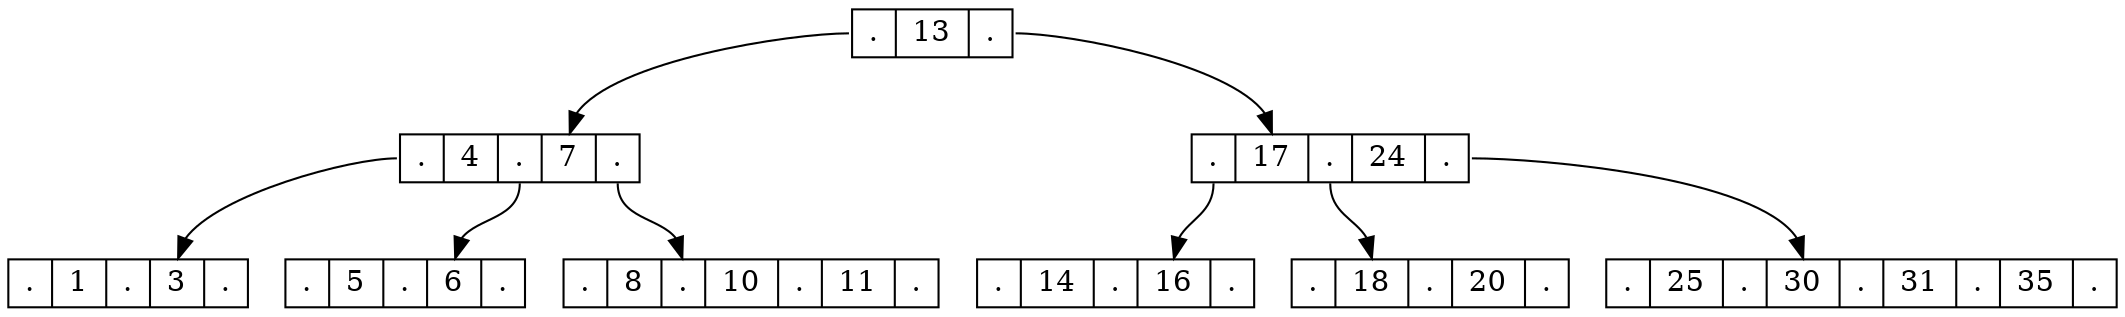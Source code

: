 digraph  g  {

node  [shape  =  record,height=.1];
node0[label  =  "<f0>  .|<f1>  13|<f2>  ."];
node1[label  =  "<f0>  .|<f1>  4|<f2>  .|<f3>  7|<f4>  ."];
node2[label  =  "<f0>  .|<f1>  17|<f2>  .|<f3>  24|<f4>  ."];
node3[label  =  "<f0>  .|<f1>  1|<f2>  .|<f3>  3|<f4>  ."];
node4[label  =  "<f0>  .|<f1>  5|<f2>  .|<f3>  6|<f4>  ."];
node5[label  =  "<f0>  .|<f1>  8|<f2>  .|<f3>  10|<f4>  .|<f5>  11|<f6>  ."];
node6[label  =  "<f0>  .|<f1>  14|<f2>  .|<f3>  16|<f4>  ."];
node7[label  =  "<f0>  .|<f1>  18|<f2>  .|<f3>  20|<f4>  ."];
node8[label  =  "<f0>  .|<f1>  25|<f2>  .|<f3>  30|<f4>  .|<f5>  31|<f6>  .|<f7>  35|<f8>  ."];

"node0":f0  ->  "node1":f3;
"node0":f2  ->  "node2":f1;
"node1":f0  ->  "node3":f3;
"node1":f2  ->  "node4":f3;
"node1":f4  ->  "node5":f2;
"node2":f0  ->  "node6":f3;
"node2":f2  ->  "node7":f1;
"node2":f4  ->  "node8":f3;

}

